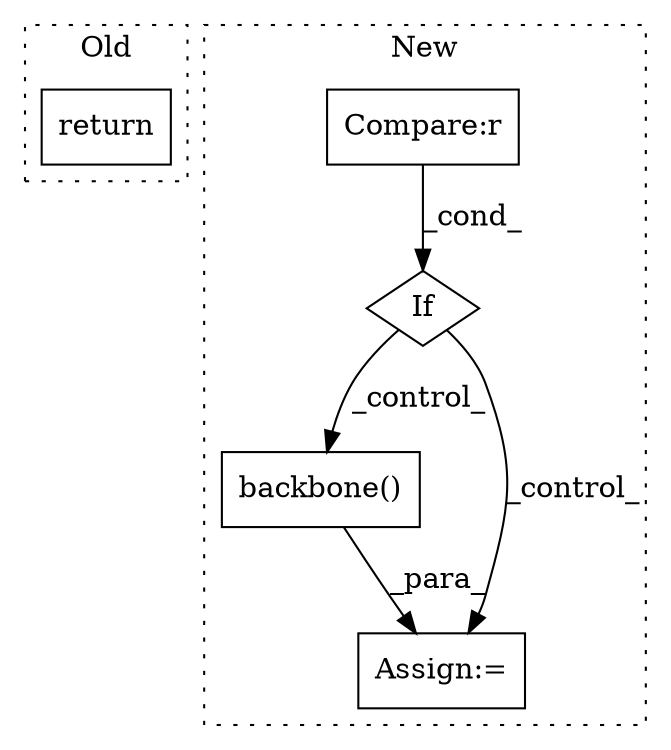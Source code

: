 digraph G {
subgraph cluster0 {
1 [label="return" a="93" s="1676" l="7" shape="box"];
label = "Old";
style="dotted";
}
subgraph cluster1 {
2 [label="backbone()" a="75" s="2061,2077" l="14,1" shape="box"];
3 [label="Assign:=" a="68" s="2058" l="3" shape="box"];
4 [label="If" a="96" s="1993" l="3" shape="diamond"];
5 [label="Compare:r" a="40" s="1996" l="10" shape="box"];
label = "New";
style="dotted";
}
2 -> 3 [label="_para_"];
4 -> 3 [label="_control_"];
4 -> 2 [label="_control_"];
5 -> 4 [label="_cond_"];
}